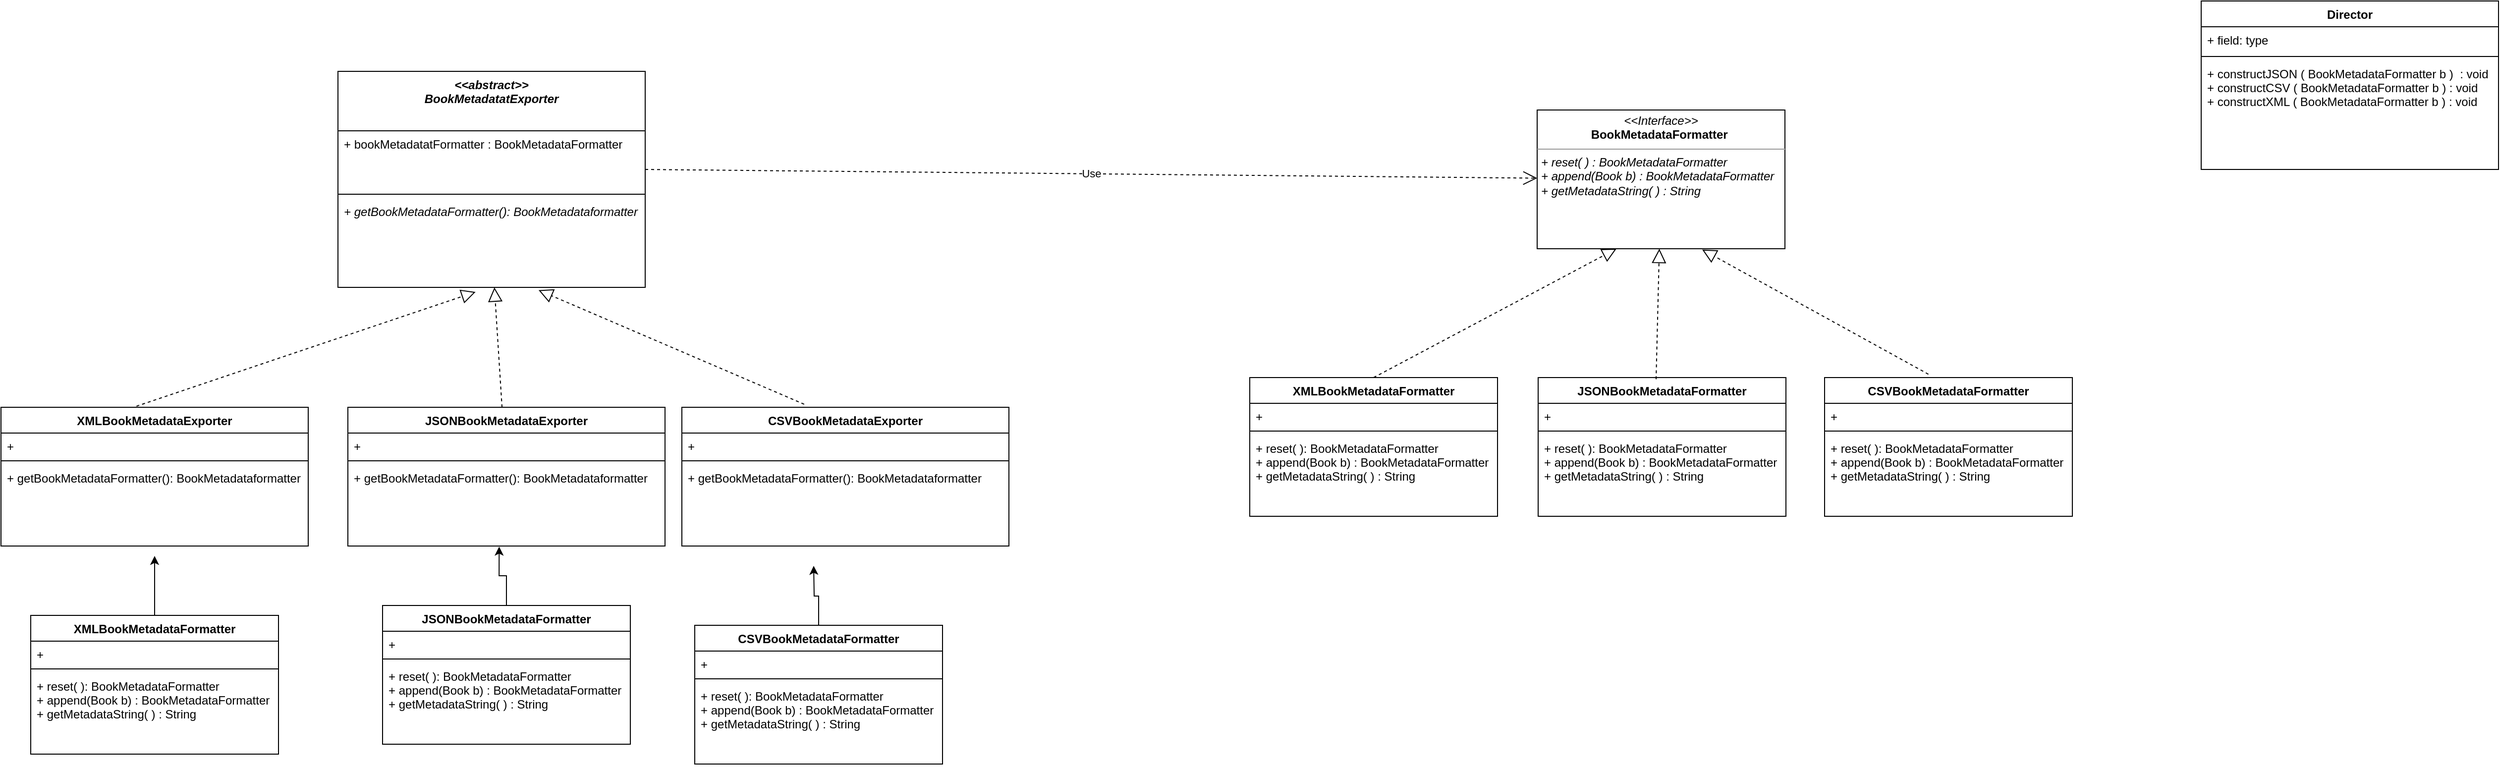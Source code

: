 <mxfile version="20.4.2" type="device"><diagram id="C5RBs43oDa-KdzZeNtuy" name="Page-1"><mxGraphModel dx="2800" dy="1701" grid="1" gridSize="10" guides="1" tooltips="1" connect="1" arrows="1" fold="1" page="1" pageScale="1" pageWidth="827" pageHeight="1169" math="0" shadow="0"><root><mxCell id="WIyWlLk6GJQsqaUBKTNV-0"/><mxCell id="WIyWlLk6GJQsqaUBKTNV-1" parent="WIyWlLk6GJQsqaUBKTNV-0"/><mxCell id="rF9Q5w-lyAzqF5eZBGgQ-0" value="JSONBookMetadataFormatter" style="swimlane;fontStyle=1;align=center;verticalAlign=top;childLayout=stackLayout;horizontal=1;startSize=26;horizontalStack=0;resizeParent=1;resizeParentMax=0;resizeLast=0;collapsible=1;marginBottom=0;" parent="WIyWlLk6GJQsqaUBKTNV-1" vertex="1"><mxGeometry x="31" y="330" width="250" height="140" as="geometry"/></mxCell><mxCell id="rF9Q5w-lyAzqF5eZBGgQ-1" value="+ &#10;" style="text;strokeColor=none;fillColor=none;align=left;verticalAlign=top;spacingLeft=4;spacingRight=4;overflow=hidden;rotatable=0;points=[[0,0.5],[1,0.5]];portConstraint=eastwest;" parent="rF9Q5w-lyAzqF5eZBGgQ-0" vertex="1"><mxGeometry y="26" width="250" height="24" as="geometry"/></mxCell><mxCell id="rF9Q5w-lyAzqF5eZBGgQ-2" value="" style="line;strokeWidth=1;fillColor=none;align=left;verticalAlign=middle;spacingTop=-1;spacingLeft=3;spacingRight=3;rotatable=0;labelPosition=right;points=[];portConstraint=eastwest;strokeColor=inherit;" parent="rF9Q5w-lyAzqF5eZBGgQ-0" vertex="1"><mxGeometry y="50" width="250" height="8" as="geometry"/></mxCell><mxCell id="rF9Q5w-lyAzqF5eZBGgQ-3" value="+ reset( ): BookMetadataFormatter&#10;+ append(Book b) : BookMetadataFormatter&#10;+ getMetadataString( ) : String" style="text;strokeColor=none;fillColor=none;align=left;verticalAlign=top;spacingLeft=4;spacingRight=4;overflow=hidden;rotatable=0;points=[[0,0.5],[1,0.5]];portConstraint=eastwest;" parent="rF9Q5w-lyAzqF5eZBGgQ-0" vertex="1"><mxGeometry y="58" width="250" height="82" as="geometry"/></mxCell><mxCell id="rF9Q5w-lyAzqF5eZBGgQ-4" value="&lt;p style=&quot;margin:0px;margin-top:4px;text-align:center;&quot;&gt;&lt;i&gt;&amp;lt;&amp;lt;Interface&amp;gt;&amp;gt;&lt;/i&gt;&lt;br&gt;&lt;b&gt;BookMetadataFormatter&amp;nbsp;&lt;/b&gt;&lt;/p&gt;&lt;hr size=&quot;1&quot;&gt;&lt;p style=&quot;margin:0px;margin-left:4px;&quot;&gt;&lt;i&gt;&lt;span style=&quot;background-color: initial;&quot;&gt;+ reset( ) : BookMetadataFormatter&lt;/span&gt;&lt;br&gt;&lt;/i&gt;&lt;/p&gt;&lt;p style=&quot;margin:0px;margin-left:4px;&quot;&gt;&lt;i&gt;+ append(Book b) : BookMetadataFormatter&lt;/i&gt;&lt;/p&gt;&lt;p style=&quot;margin:0px;margin-left:4px;&quot;&gt;&lt;i&gt;+ getMetadataString( ) : String&lt;/i&gt;&lt;/p&gt;" style="verticalAlign=top;align=left;overflow=fill;fontSize=12;fontFamily=Helvetica;html=1;" parent="WIyWlLk6GJQsqaUBKTNV-1" vertex="1"><mxGeometry x="30" y="60" width="250" height="140" as="geometry"/></mxCell><mxCell id="rF9Q5w-lyAzqF5eZBGgQ-8" value="CSVBookMetadataFormatter" style="swimlane;fontStyle=1;align=center;verticalAlign=top;childLayout=stackLayout;horizontal=1;startSize=26;horizontalStack=0;resizeParent=1;resizeParentMax=0;resizeLast=0;collapsible=1;marginBottom=0;" parent="WIyWlLk6GJQsqaUBKTNV-1" vertex="1"><mxGeometry x="320" y="330" width="250" height="140" as="geometry"/></mxCell><mxCell id="rF9Q5w-lyAzqF5eZBGgQ-9" value="+ &#10;" style="text;strokeColor=none;fillColor=none;align=left;verticalAlign=top;spacingLeft=4;spacingRight=4;overflow=hidden;rotatable=0;points=[[0,0.5],[1,0.5]];portConstraint=eastwest;" parent="rF9Q5w-lyAzqF5eZBGgQ-8" vertex="1"><mxGeometry y="26" width="250" height="24" as="geometry"/></mxCell><mxCell id="rF9Q5w-lyAzqF5eZBGgQ-10" value="" style="line;strokeWidth=1;fillColor=none;align=left;verticalAlign=middle;spacingTop=-1;spacingLeft=3;spacingRight=3;rotatable=0;labelPosition=right;points=[];portConstraint=eastwest;strokeColor=inherit;" parent="rF9Q5w-lyAzqF5eZBGgQ-8" vertex="1"><mxGeometry y="50" width="250" height="8" as="geometry"/></mxCell><mxCell id="rF9Q5w-lyAzqF5eZBGgQ-11" value="+ reset( ): BookMetadataFormatter&#10;+ append(Book b) : BookMetadataFormatter&#10;+ getMetadataString( ) : String" style="text;strokeColor=none;fillColor=none;align=left;verticalAlign=top;spacingLeft=4;spacingRight=4;overflow=hidden;rotatable=0;points=[[0,0.5],[1,0.5]];portConstraint=eastwest;" parent="rF9Q5w-lyAzqF5eZBGgQ-8" vertex="1"><mxGeometry y="58" width="250" height="82" as="geometry"/></mxCell><mxCell id="rF9Q5w-lyAzqF5eZBGgQ-12" value="XMLBookMetadataFormatter" style="swimlane;fontStyle=1;align=center;verticalAlign=top;childLayout=stackLayout;horizontal=1;startSize=26;horizontalStack=0;resizeParent=1;resizeParentMax=0;resizeLast=0;collapsible=1;marginBottom=0;" parent="WIyWlLk6GJQsqaUBKTNV-1" vertex="1"><mxGeometry x="-260" y="330" width="250" height="140" as="geometry"/></mxCell><mxCell id="rF9Q5w-lyAzqF5eZBGgQ-13" value="+ &#10;" style="text;strokeColor=none;fillColor=none;align=left;verticalAlign=top;spacingLeft=4;spacingRight=4;overflow=hidden;rotatable=0;points=[[0,0.5],[1,0.5]];portConstraint=eastwest;" parent="rF9Q5w-lyAzqF5eZBGgQ-12" vertex="1"><mxGeometry y="26" width="250" height="24" as="geometry"/></mxCell><mxCell id="rF9Q5w-lyAzqF5eZBGgQ-14" value="" style="line;strokeWidth=1;fillColor=none;align=left;verticalAlign=middle;spacingTop=-1;spacingLeft=3;spacingRight=3;rotatable=0;labelPosition=right;points=[];portConstraint=eastwest;strokeColor=inherit;" parent="rF9Q5w-lyAzqF5eZBGgQ-12" vertex="1"><mxGeometry y="50" width="250" height="8" as="geometry"/></mxCell><mxCell id="rF9Q5w-lyAzqF5eZBGgQ-15" value="+ reset( ): BookMetadataFormatter&#10;+ append(Book b) : BookMetadataFormatter&#10;+ getMetadataString( ) : String" style="text;strokeColor=none;fillColor=none;align=left;verticalAlign=top;spacingLeft=4;spacingRight=4;overflow=hidden;rotatable=0;points=[[0,0.5],[1,0.5]];portConstraint=eastwest;" parent="rF9Q5w-lyAzqF5eZBGgQ-12" vertex="1"><mxGeometry y="58" width="250" height="82" as="geometry"/></mxCell><mxCell id="rF9Q5w-lyAzqF5eZBGgQ-25" value="" style="endArrow=block;dashed=1;endFill=0;endSize=12;html=1;rounded=0;exitX=0.476;exitY=0.012;exitDx=0;exitDy=0;exitPerimeter=0;" parent="WIyWlLk6GJQsqaUBKTNV-1" source="rF9Q5w-lyAzqF5eZBGgQ-0" target="rF9Q5w-lyAzqF5eZBGgQ-4" edge="1"><mxGeometry width="160" relative="1" as="geometry"><mxPoint x="270" y="300" as="sourcePoint"/><mxPoint x="430" y="300" as="targetPoint"/></mxGeometry></mxCell><mxCell id="rF9Q5w-lyAzqF5eZBGgQ-26" value="" style="endArrow=block;dashed=1;endFill=0;endSize=12;html=1;rounded=0;exitX=0.5;exitY=0;exitDx=0;exitDy=0;" parent="WIyWlLk6GJQsqaUBKTNV-1" source="rF9Q5w-lyAzqF5eZBGgQ-12" edge="1"><mxGeometry width="160" relative="1" as="geometry"><mxPoint x="270" y="300" as="sourcePoint"/><mxPoint x="110" y="200" as="targetPoint"/></mxGeometry></mxCell><mxCell id="rF9Q5w-lyAzqF5eZBGgQ-27" value="" style="endArrow=block;dashed=1;endFill=0;endSize=12;html=1;rounded=0;exitX=0.419;exitY=-0.024;exitDx=0;exitDy=0;exitPerimeter=0;entryX=0.666;entryY=1.006;entryDx=0;entryDy=0;entryPerimeter=0;" parent="WIyWlLk6GJQsqaUBKTNV-1" source="rF9Q5w-lyAzqF5eZBGgQ-8" target="rF9Q5w-lyAzqF5eZBGgQ-4" edge="1"><mxGeometry width="160" relative="1" as="geometry"><mxPoint x="350" y="260" as="sourcePoint"/><mxPoint x="510" y="260" as="targetPoint"/></mxGeometry></mxCell><mxCell id="rF9Q5w-lyAzqF5eZBGgQ-28" value="Director" style="swimlane;fontStyle=1;align=center;verticalAlign=top;childLayout=stackLayout;horizontal=1;startSize=26;horizontalStack=0;resizeParent=1;resizeParentMax=0;resizeLast=0;collapsible=1;marginBottom=0;" parent="WIyWlLk6GJQsqaUBKTNV-1" vertex="1"><mxGeometry x="700" y="-50" width="300" height="170" as="geometry"/></mxCell><mxCell id="rF9Q5w-lyAzqF5eZBGgQ-29" value="+ field: type" style="text;strokeColor=none;fillColor=none;align=left;verticalAlign=top;spacingLeft=4;spacingRight=4;overflow=hidden;rotatable=0;points=[[0,0.5],[1,0.5]];portConstraint=eastwest;" parent="rF9Q5w-lyAzqF5eZBGgQ-28" vertex="1"><mxGeometry y="26" width="300" height="26" as="geometry"/></mxCell><mxCell id="rF9Q5w-lyAzqF5eZBGgQ-30" value="" style="line;strokeWidth=1;fillColor=none;align=left;verticalAlign=middle;spacingTop=-1;spacingLeft=3;spacingRight=3;rotatable=0;labelPosition=right;points=[];portConstraint=eastwest;strokeColor=inherit;" parent="rF9Q5w-lyAzqF5eZBGgQ-28" vertex="1"><mxGeometry y="52" width="300" height="8" as="geometry"/></mxCell><mxCell id="rF9Q5w-lyAzqF5eZBGgQ-31" value="+ constructJSON ( BookMetadataFormatter b )  : void&#10;+ constructCSV ( BookMetadataFormatter b ) : void&#10;+ constructXML ( BookMetadataFormatter b ) : void" style="text;strokeColor=none;fillColor=none;align=left;verticalAlign=top;spacingLeft=4;spacingRight=4;overflow=hidden;rotatable=0;points=[[0,0.5],[1,0.5]];portConstraint=eastwest;" parent="rF9Q5w-lyAzqF5eZBGgQ-28" vertex="1"><mxGeometry y="60" width="300" height="110" as="geometry"/></mxCell><mxCell id="55xX_RqT1qBWGWdKmiSZ-0" value="&lt;&lt;abstract&gt;&gt;&#10;BookMetadatatExporter&#10;" style="swimlane;fontStyle=3;align=center;verticalAlign=top;childLayout=stackLayout;horizontal=1;startSize=60;horizontalStack=0;resizeParent=1;resizeParentMax=0;resizeLast=0;collapsible=1;marginBottom=0;" parent="WIyWlLk6GJQsqaUBKTNV-1" vertex="1"><mxGeometry x="-1180" y="21" width="310" height="218" as="geometry"/></mxCell><mxCell id="55xX_RqT1qBWGWdKmiSZ-1" value="+ bookMetadatatFormatter : BookMetadataFormatter" style="text;strokeColor=none;fillColor=none;align=left;verticalAlign=top;spacingLeft=4;spacingRight=4;overflow=hidden;rotatable=0;points=[[0,0.5],[1,0.5]];portConstraint=eastwest;" parent="55xX_RqT1qBWGWdKmiSZ-0" vertex="1"><mxGeometry y="60" width="310" height="60" as="geometry"/></mxCell><mxCell id="55xX_RqT1qBWGWdKmiSZ-2" value="" style="line;strokeWidth=1;fillColor=none;align=left;verticalAlign=middle;spacingTop=-1;spacingLeft=3;spacingRight=3;rotatable=0;labelPosition=right;points=[];portConstraint=eastwest;strokeColor=inherit;" parent="55xX_RqT1qBWGWdKmiSZ-0" vertex="1"><mxGeometry y="120" width="310" height="8" as="geometry"/></mxCell><mxCell id="55xX_RqT1qBWGWdKmiSZ-3" value="+ getBookMetadataFormatter(): BookMetadataformatter" style="text;strokeColor=none;fillColor=none;align=left;verticalAlign=top;spacingLeft=4;spacingRight=4;overflow=hidden;rotatable=0;points=[[0,0.5],[1,0.5]];portConstraint=eastwest;fontStyle=2" parent="55xX_RqT1qBWGWdKmiSZ-0" vertex="1"><mxGeometry y="128" width="310" height="90" as="geometry"/></mxCell><mxCell id="ZfGLEZrd6kDCa0HvinGY-0" value="XMLBookMetadataExporter" style="swimlane;fontStyle=1;align=center;verticalAlign=top;childLayout=stackLayout;horizontal=1;startSize=26;horizontalStack=0;resizeParent=1;resizeParentMax=0;resizeLast=0;collapsible=1;marginBottom=0;" parent="WIyWlLk6GJQsqaUBKTNV-1" vertex="1"><mxGeometry x="-1520" y="360" width="310" height="140" as="geometry"/></mxCell><mxCell id="ZfGLEZrd6kDCa0HvinGY-1" value="+ &#10;" style="text;strokeColor=none;fillColor=none;align=left;verticalAlign=top;spacingLeft=4;spacingRight=4;overflow=hidden;rotatable=0;points=[[0,0.5],[1,0.5]];portConstraint=eastwest;" parent="ZfGLEZrd6kDCa0HvinGY-0" vertex="1"><mxGeometry y="26" width="310" height="24" as="geometry"/></mxCell><mxCell id="ZfGLEZrd6kDCa0HvinGY-2" value="" style="line;strokeWidth=1;fillColor=none;align=left;verticalAlign=middle;spacingTop=-1;spacingLeft=3;spacingRight=3;rotatable=0;labelPosition=right;points=[];portConstraint=eastwest;strokeColor=inherit;" parent="ZfGLEZrd6kDCa0HvinGY-0" vertex="1"><mxGeometry y="50" width="310" height="8" as="geometry"/></mxCell><mxCell id="ZfGLEZrd6kDCa0HvinGY-3" value="+ getBookMetadataFormatter(): BookMetadataformatter" style="text;strokeColor=none;fillColor=none;align=left;verticalAlign=top;spacingLeft=4;spacingRight=4;overflow=hidden;rotatable=0;points=[[0,0.5],[1,0.5]];portConstraint=eastwest;" parent="ZfGLEZrd6kDCa0HvinGY-0" vertex="1"><mxGeometry y="58" width="310" height="82" as="geometry"/></mxCell><mxCell id="ZfGLEZrd6kDCa0HvinGY-4" value="JSONBookMetadataExporter" style="swimlane;fontStyle=1;align=center;verticalAlign=top;childLayout=stackLayout;horizontal=1;startSize=26;horizontalStack=0;resizeParent=1;resizeParentMax=0;resizeLast=0;collapsible=1;marginBottom=0;" parent="WIyWlLk6GJQsqaUBKTNV-1" vertex="1"><mxGeometry x="-1170" y="360" width="320" height="140" as="geometry"/></mxCell><mxCell id="ZfGLEZrd6kDCa0HvinGY-5" value="+ &#10;" style="text;strokeColor=none;fillColor=none;align=left;verticalAlign=top;spacingLeft=4;spacingRight=4;overflow=hidden;rotatable=0;points=[[0,0.5],[1,0.5]];portConstraint=eastwest;" parent="ZfGLEZrd6kDCa0HvinGY-4" vertex="1"><mxGeometry y="26" width="320" height="24" as="geometry"/></mxCell><mxCell id="ZfGLEZrd6kDCa0HvinGY-6" value="" style="line;strokeWidth=1;fillColor=none;align=left;verticalAlign=middle;spacingTop=-1;spacingLeft=3;spacingRight=3;rotatable=0;labelPosition=right;points=[];portConstraint=eastwest;strokeColor=inherit;" parent="ZfGLEZrd6kDCa0HvinGY-4" vertex="1"><mxGeometry y="50" width="320" height="8" as="geometry"/></mxCell><mxCell id="ZfGLEZrd6kDCa0HvinGY-7" value="+ getBookMetadataFormatter(): BookMetadataformatter" style="text;strokeColor=none;fillColor=none;align=left;verticalAlign=top;spacingLeft=4;spacingRight=4;overflow=hidden;rotatable=0;points=[[0,0.5],[1,0.5]];portConstraint=eastwest;" parent="ZfGLEZrd6kDCa0HvinGY-4" vertex="1"><mxGeometry y="58" width="320" height="82" as="geometry"/></mxCell><mxCell id="ZfGLEZrd6kDCa0HvinGY-8" value="CSVBookMetadataExporter" style="swimlane;fontStyle=1;align=center;verticalAlign=top;childLayout=stackLayout;horizontal=1;startSize=26;horizontalStack=0;resizeParent=1;resizeParentMax=0;resizeLast=0;collapsible=1;marginBottom=0;" parent="WIyWlLk6GJQsqaUBKTNV-1" vertex="1"><mxGeometry x="-833" y="360" width="330" height="140" as="geometry"/></mxCell><mxCell id="ZfGLEZrd6kDCa0HvinGY-9" value="+ &#10;" style="text;strokeColor=none;fillColor=none;align=left;verticalAlign=top;spacingLeft=4;spacingRight=4;overflow=hidden;rotatable=0;points=[[0,0.5],[1,0.5]];portConstraint=eastwest;" parent="ZfGLEZrd6kDCa0HvinGY-8" vertex="1"><mxGeometry y="26" width="330" height="24" as="geometry"/></mxCell><mxCell id="ZfGLEZrd6kDCa0HvinGY-10" value="" style="line;strokeWidth=1;fillColor=none;align=left;verticalAlign=middle;spacingTop=-1;spacingLeft=3;spacingRight=3;rotatable=0;labelPosition=right;points=[];portConstraint=eastwest;strokeColor=inherit;" parent="ZfGLEZrd6kDCa0HvinGY-8" vertex="1"><mxGeometry y="50" width="330" height="8" as="geometry"/></mxCell><mxCell id="ZfGLEZrd6kDCa0HvinGY-11" value="+ getBookMetadataFormatter(): BookMetadataformatter" style="text;strokeColor=none;fillColor=none;align=left;verticalAlign=top;spacingLeft=4;spacingRight=4;overflow=hidden;rotatable=0;points=[[0,0.5],[1,0.5]];portConstraint=eastwest;" parent="ZfGLEZrd6kDCa0HvinGY-8" vertex="1"><mxGeometry y="58" width="330" height="82" as="geometry"/></mxCell><mxCell id="ZfGLEZrd6kDCa0HvinGY-12" value="" style="endArrow=block;dashed=1;endFill=0;endSize=12;html=1;rounded=0;exitX=0.441;exitY=-0.008;exitDx=0;exitDy=0;exitPerimeter=0;entryX=0.448;entryY=1.051;entryDx=0;entryDy=0;entryPerimeter=0;" parent="WIyWlLk6GJQsqaUBKTNV-1" source="ZfGLEZrd6kDCa0HvinGY-0" target="55xX_RqT1qBWGWdKmiSZ-3" edge="1"><mxGeometry width="160" relative="1" as="geometry"><mxPoint x="-970" y="240" as="sourcePoint"/><mxPoint x="-810" y="240" as="targetPoint"/></mxGeometry></mxCell><mxCell id="ZfGLEZrd6kDCa0HvinGY-13" value="" style="endArrow=block;dashed=1;endFill=0;endSize=12;html=1;rounded=0;" parent="WIyWlLk6GJQsqaUBKTNV-1" source="ZfGLEZrd6kDCa0HvinGY-4" target="55xX_RqT1qBWGWdKmiSZ-3" edge="1"><mxGeometry width="160" relative="1" as="geometry"><mxPoint x="-1060" y="320" as="sourcePoint"/><mxPoint x="-900" y="320" as="targetPoint"/></mxGeometry></mxCell><mxCell id="ZfGLEZrd6kDCa0HvinGY-14" value="" style="endArrow=block;dashed=1;endFill=0;endSize=12;html=1;rounded=0;exitX=0.374;exitY=-0.022;exitDx=0;exitDy=0;exitPerimeter=0;entryX=0.653;entryY=1.031;entryDx=0;entryDy=0;entryPerimeter=0;" parent="WIyWlLk6GJQsqaUBKTNV-1" source="ZfGLEZrd6kDCa0HvinGY-8" target="55xX_RqT1qBWGWdKmiSZ-3" edge="1"><mxGeometry width="160" relative="1" as="geometry"><mxPoint x="-970" y="240" as="sourcePoint"/><mxPoint x="-810" y="240" as="targetPoint"/></mxGeometry></mxCell><mxCell id="ZfGLEZrd6kDCa0HvinGY-15" value="Use" style="endArrow=open;endSize=12;dashed=1;html=1;rounded=0;" parent="WIyWlLk6GJQsqaUBKTNV-1" target="rF9Q5w-lyAzqF5eZBGgQ-4" edge="1"><mxGeometry width="160" relative="1" as="geometry"><mxPoint x="-870" y="120" as="sourcePoint"/><mxPoint x="-590" y="140" as="targetPoint"/></mxGeometry></mxCell><mxCell id="qKUs32szjHLtO8ZURz-z-15" style="edgeStyle=orthogonalEdgeStyle;rounded=0;orthogonalLoop=1;jettySize=auto;html=1;" edge="1" parent="WIyWlLk6GJQsqaUBKTNV-1" source="qKUs32szjHLtO8ZURz-z-0"><mxGeometry relative="1" as="geometry"><mxPoint x="-700" y="520" as="targetPoint"/></mxGeometry></mxCell><mxCell id="qKUs32szjHLtO8ZURz-z-0" value="CSVBookMetadataFormatter" style="swimlane;fontStyle=1;align=center;verticalAlign=top;childLayout=stackLayout;horizontal=1;startSize=26;horizontalStack=0;resizeParent=1;resizeParentMax=0;resizeLast=0;collapsible=1;marginBottom=0;" vertex="1" parent="WIyWlLk6GJQsqaUBKTNV-1"><mxGeometry x="-820" y="580" width="250" height="140" as="geometry"/></mxCell><mxCell id="qKUs32szjHLtO8ZURz-z-1" value="+ &#10;" style="text;strokeColor=none;fillColor=none;align=left;verticalAlign=top;spacingLeft=4;spacingRight=4;overflow=hidden;rotatable=0;points=[[0,0.5],[1,0.5]];portConstraint=eastwest;" vertex="1" parent="qKUs32szjHLtO8ZURz-z-0"><mxGeometry y="26" width="250" height="24" as="geometry"/></mxCell><mxCell id="qKUs32szjHLtO8ZURz-z-2" value="" style="line;strokeWidth=1;fillColor=none;align=left;verticalAlign=middle;spacingTop=-1;spacingLeft=3;spacingRight=3;rotatable=0;labelPosition=right;points=[];portConstraint=eastwest;strokeColor=inherit;" vertex="1" parent="qKUs32szjHLtO8ZURz-z-0"><mxGeometry y="50" width="250" height="8" as="geometry"/></mxCell><mxCell id="qKUs32szjHLtO8ZURz-z-3" value="+ reset( ): BookMetadataFormatter&#10;+ append(Book b) : BookMetadataFormatter&#10;+ getMetadataString( ) : String" style="text;strokeColor=none;fillColor=none;align=left;verticalAlign=top;spacingLeft=4;spacingRight=4;overflow=hidden;rotatable=0;points=[[0,0.5],[1,0.5]];portConstraint=eastwest;" vertex="1" parent="qKUs32szjHLtO8ZURz-z-0"><mxGeometry y="58" width="250" height="82" as="geometry"/></mxCell><mxCell id="qKUs32szjHLtO8ZURz-z-14" style="edgeStyle=orthogonalEdgeStyle;rounded=0;orthogonalLoop=1;jettySize=auto;html=1;entryX=0.477;entryY=1.008;entryDx=0;entryDy=0;entryPerimeter=0;" edge="1" parent="WIyWlLk6GJQsqaUBKTNV-1" source="qKUs32szjHLtO8ZURz-z-4" target="ZfGLEZrd6kDCa0HvinGY-7"><mxGeometry relative="1" as="geometry"/></mxCell><mxCell id="qKUs32szjHLtO8ZURz-z-4" value="JSONBookMetadataFormatter" style="swimlane;fontStyle=1;align=center;verticalAlign=top;childLayout=stackLayout;horizontal=1;startSize=26;horizontalStack=0;resizeParent=1;resizeParentMax=0;resizeLast=0;collapsible=1;marginBottom=0;" vertex="1" parent="WIyWlLk6GJQsqaUBKTNV-1"><mxGeometry x="-1135" y="560" width="250" height="140" as="geometry"/></mxCell><mxCell id="qKUs32szjHLtO8ZURz-z-5" value="+ &#10;" style="text;strokeColor=none;fillColor=none;align=left;verticalAlign=top;spacingLeft=4;spacingRight=4;overflow=hidden;rotatable=0;points=[[0,0.5],[1,0.5]];portConstraint=eastwest;" vertex="1" parent="qKUs32szjHLtO8ZURz-z-4"><mxGeometry y="26" width="250" height="24" as="geometry"/></mxCell><mxCell id="qKUs32szjHLtO8ZURz-z-6" value="" style="line;strokeWidth=1;fillColor=none;align=left;verticalAlign=middle;spacingTop=-1;spacingLeft=3;spacingRight=3;rotatable=0;labelPosition=right;points=[];portConstraint=eastwest;strokeColor=inherit;" vertex="1" parent="qKUs32szjHLtO8ZURz-z-4"><mxGeometry y="50" width="250" height="8" as="geometry"/></mxCell><mxCell id="qKUs32szjHLtO8ZURz-z-7" value="+ reset( ): BookMetadataFormatter&#10;+ append(Book b) : BookMetadataFormatter&#10;+ getMetadataString( ) : String" style="text;strokeColor=none;fillColor=none;align=left;verticalAlign=top;spacingLeft=4;spacingRight=4;overflow=hidden;rotatable=0;points=[[0,0.5],[1,0.5]];portConstraint=eastwest;" vertex="1" parent="qKUs32szjHLtO8ZURz-z-4"><mxGeometry y="58" width="250" height="82" as="geometry"/></mxCell><mxCell id="qKUs32szjHLtO8ZURz-z-13" style="edgeStyle=orthogonalEdgeStyle;rounded=0;orthogonalLoop=1;jettySize=auto;html=1;" edge="1" parent="WIyWlLk6GJQsqaUBKTNV-1" source="qKUs32szjHLtO8ZURz-z-8"><mxGeometry relative="1" as="geometry"><mxPoint x="-1365" y="510" as="targetPoint"/></mxGeometry></mxCell><mxCell id="qKUs32szjHLtO8ZURz-z-8" value="XMLBookMetadataFormatter" style="swimlane;fontStyle=1;align=center;verticalAlign=top;childLayout=stackLayout;horizontal=1;startSize=26;horizontalStack=0;resizeParent=1;resizeParentMax=0;resizeLast=0;collapsible=1;marginBottom=0;" vertex="1" parent="WIyWlLk6GJQsqaUBKTNV-1"><mxGeometry x="-1490" y="570" width="250" height="140" as="geometry"/></mxCell><mxCell id="qKUs32szjHLtO8ZURz-z-9" value="+ &#10;" style="text;strokeColor=none;fillColor=none;align=left;verticalAlign=top;spacingLeft=4;spacingRight=4;overflow=hidden;rotatable=0;points=[[0,0.5],[1,0.5]];portConstraint=eastwest;" vertex="1" parent="qKUs32szjHLtO8ZURz-z-8"><mxGeometry y="26" width="250" height="24" as="geometry"/></mxCell><mxCell id="qKUs32szjHLtO8ZURz-z-10" value="" style="line;strokeWidth=1;fillColor=none;align=left;verticalAlign=middle;spacingTop=-1;spacingLeft=3;spacingRight=3;rotatable=0;labelPosition=right;points=[];portConstraint=eastwest;strokeColor=inherit;" vertex="1" parent="qKUs32szjHLtO8ZURz-z-8"><mxGeometry y="50" width="250" height="8" as="geometry"/></mxCell><mxCell id="qKUs32szjHLtO8ZURz-z-11" value="+ reset( ): BookMetadataFormatter&#10;+ append(Book b) : BookMetadataFormatter&#10;+ getMetadataString( ) : String" style="text;strokeColor=none;fillColor=none;align=left;verticalAlign=top;spacingLeft=4;spacingRight=4;overflow=hidden;rotatable=0;points=[[0,0.5],[1,0.5]];portConstraint=eastwest;" vertex="1" parent="qKUs32szjHLtO8ZURz-z-8"><mxGeometry y="58" width="250" height="82" as="geometry"/></mxCell></root></mxGraphModel></diagram></mxfile>